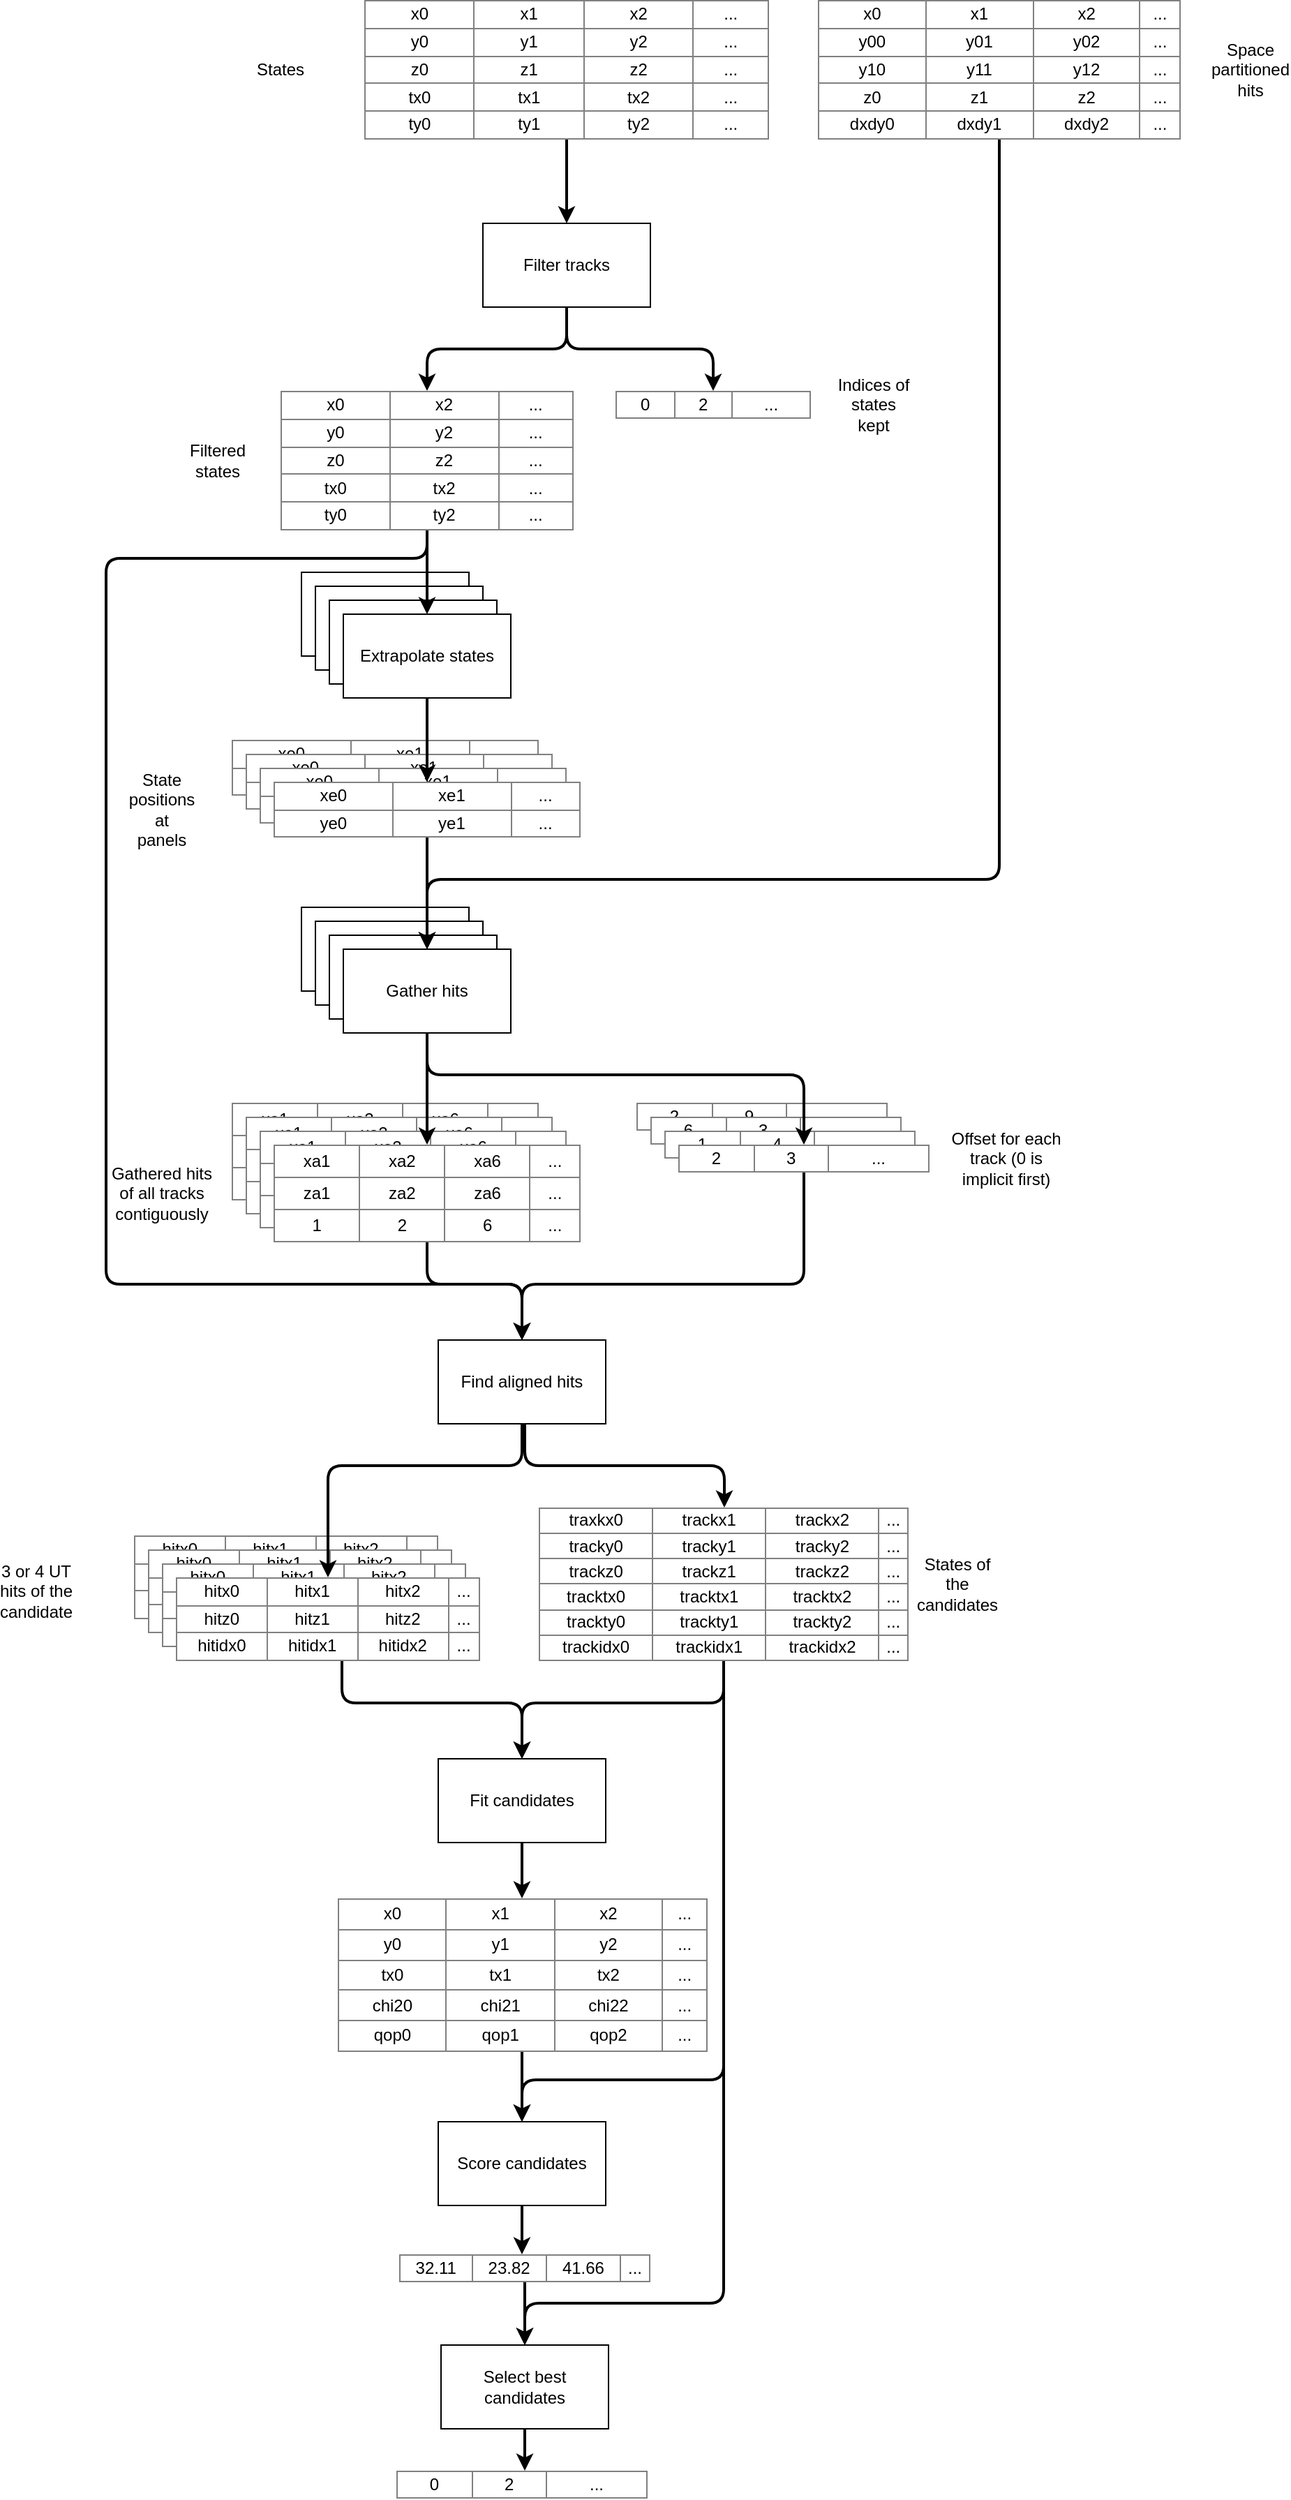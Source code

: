<mxfile version="11.0.5" type="github"><diagram id="eN3qdDdwqG-KMC1jKuXm" name="Page-1"><mxGraphModel dx="2272" dy="806" grid="1" gridSize="10" guides="1" tooltips="1" connect="1" arrows="1" fold="1" page="1" pageScale="1" pageWidth="850" pageHeight="1100" math="0" shadow="0"><root><mxCell id="0"/><mxCell id="1" parent="0"/><mxCell id="G22psH4XV7NMuzqCq_s3-2" value="&lt;table style=&quot;width: 100% ; height: 100% ; border-collapse: collapse&quot; width=&quot;100%&quot; border=&quot;1&quot;&gt;&lt;tbody&gt;&lt;tr&gt;&lt;td&gt;x0&lt;/td&gt;&lt;td&gt;x1&lt;/td&gt;&lt;td&gt;x2&lt;/td&gt;&lt;td&gt;...&lt;br&gt;&lt;/td&gt;&lt;/tr&gt;&lt;tr&gt;&lt;td&gt;y00&lt;/td&gt;&lt;td&gt;y01&lt;/td&gt;&lt;td&gt;y02&lt;/td&gt;&lt;td&gt;...&lt;br&gt;&lt;/td&gt;&lt;/tr&gt;&lt;tr&gt;&lt;td&gt;y10&lt;/td&gt;&lt;td&gt;y11&lt;/td&gt;&lt;td&gt;y12&lt;/td&gt;&lt;td&gt;...&lt;br&gt;&lt;/td&gt;&lt;/tr&gt;&lt;tr&gt;&lt;td&gt;z0&lt;br&gt;&lt;/td&gt;&lt;td&gt;z1&lt;br&gt;&lt;/td&gt;&lt;td&gt;z2&lt;/td&gt;&lt;td&gt;...&lt;br&gt;&lt;/td&gt;&lt;/tr&gt;&lt;tr&gt;&lt;td&gt;dxdy0&lt;br&gt;&lt;/td&gt;&lt;td&gt;dxdy1&lt;br&gt;&lt;/td&gt;&lt;td&gt;dxdy2&lt;/td&gt;&lt;td&gt;...&lt;br&gt;&lt;/td&gt;&lt;/tr&gt;&lt;/tbody&gt;&lt;/table&gt;" style="text;html=1;strokeColor=none;fillColor=none;overflow=fill;align=center;verticalAlign=middle;" vertex="1" parent="1"><mxGeometry x="480" y="80" width="260" height="100" as="geometry"/></mxCell><mxCell id="G22psH4XV7NMuzqCq_s3-3" value="&lt;table style=&quot;width: 100% ; height: 100% ; border-collapse: collapse&quot; width=&quot;100%&quot; border=&quot;1&quot;&gt;&lt;tbody&gt;&lt;tr&gt;&lt;td align=&quot;center&quot;&gt;x0&lt;/td&gt;&lt;td align=&quot;center&quot;&gt;x1&lt;/td&gt;&lt;td align=&quot;center&quot;&gt;x2&lt;/td&gt;&lt;td&gt;...&lt;br&gt;&lt;/td&gt;&lt;/tr&gt;&lt;tr&gt;&lt;td align=&quot;center&quot;&gt;y0&lt;/td&gt;&lt;td align=&quot;center&quot;&gt;y1&lt;/td&gt;&lt;td align=&quot;center&quot;&gt;y2&lt;/td&gt;&lt;td&gt;...&lt;br&gt;&lt;/td&gt;&lt;/tr&gt;&lt;tr&gt;&lt;td align=&quot;center&quot;&gt;z0&lt;/td&gt;&lt;td align=&quot;center&quot;&gt;z1&lt;/td&gt;&lt;td align=&quot;center&quot;&gt;z2&lt;/td&gt;&lt;td&gt;...&lt;br&gt;&lt;/td&gt;&lt;/tr&gt;&lt;tr&gt;&lt;td&gt;tx0&lt;br&gt;&lt;/td&gt;&lt;td&gt;tx1&lt;br&gt;&lt;/td&gt;&lt;td&gt;tx2&lt;br&gt;&lt;/td&gt;&lt;td&gt;...&lt;br&gt;&lt;/td&gt;&lt;/tr&gt;&lt;tr&gt;&lt;td&gt;ty0&lt;br&gt;&lt;/td&gt;&lt;td&gt;ty1&lt;br&gt;&lt;/td&gt;&lt;td&gt;ty2&lt;br&gt;&lt;/td&gt;&lt;td&gt;...&lt;br&gt;&lt;/td&gt;&lt;/tr&gt;&lt;/tbody&gt;&lt;/table&gt;" style="text;html=1;strokeColor=none;fillColor=none;overflow=fill;align=center;" vertex="1" parent="1"><mxGeometry x="155" y="80" width="290" height="100" as="geometry"/></mxCell><mxCell id="G22psH4XV7NMuzqCq_s3-4" value="Filter tracks" style="rounded=0;whiteSpace=wrap;html=1;align=center;" vertex="1" parent="1"><mxGeometry x="240" y="240" width="120" height="60" as="geometry"/></mxCell><mxCell id="G22psH4XV7NMuzqCq_s3-5" value="" style="endArrow=classic;html=1;edgeStyle=orthogonalEdgeStyle;strokeWidth=2;" edge="1" parent="1" source="G22psH4XV7NMuzqCq_s3-3" target="G22psH4XV7NMuzqCq_s3-4"><mxGeometry width="50" height="50" relative="1" as="geometry"><mxPoint x="70" y="470" as="sourcePoint"/><mxPoint x="120" y="420" as="targetPoint"/></mxGeometry></mxCell><mxCell id="G22psH4XV7NMuzqCq_s3-6" value="&lt;table style=&quot;width: 100% ; height: 100% ; border-collapse: collapse&quot; width=&quot;100%&quot; border=&quot;1&quot;&gt;&lt;tbody&gt;&lt;tr&gt;&lt;td align=&quot;center&quot;&gt;x0&lt;/td&gt;&lt;td align=&quot;center&quot;&gt;x2&lt;/td&gt;&lt;td&gt;...&lt;br&gt;&lt;/td&gt;&lt;/tr&gt;&lt;tr&gt;&lt;td align=&quot;center&quot;&gt;y0&lt;/td&gt;&lt;td align=&quot;center&quot;&gt;y2&lt;/td&gt;&lt;td&gt;...&lt;br&gt;&lt;/td&gt;&lt;/tr&gt;&lt;tr&gt;&lt;td align=&quot;center&quot;&gt;z0&lt;/td&gt;&lt;td align=&quot;center&quot;&gt;z2&lt;/td&gt;&lt;td&gt;...&lt;br&gt;&lt;/td&gt;&lt;/tr&gt;&lt;tr&gt;&lt;td&gt;tx0&lt;br&gt;&lt;/td&gt;&lt;td&gt;tx2&lt;br&gt;&lt;/td&gt;&lt;td&gt;...&lt;br&gt;&lt;/td&gt;&lt;/tr&gt;&lt;tr&gt;&lt;td&gt;ty0&lt;br&gt;&lt;/td&gt;&lt;td&gt;ty2&lt;br&gt;&lt;/td&gt;&lt;td&gt;...&lt;br&gt;&lt;/td&gt;&lt;/tr&gt;&lt;/tbody&gt;&lt;/table&gt;" style="text;html=1;strokeColor=none;fillColor=none;overflow=fill;align=center;" vertex="1" parent="1"><mxGeometry x="95" y="360" width="210" height="100" as="geometry"/></mxCell><mxCell id="G22psH4XV7NMuzqCq_s3-7" value="" style="endArrow=classic;html=1;edgeStyle=orthogonalEdgeStyle;strokeWidth=2;" edge="1" parent="1" source="G22psH4XV7NMuzqCq_s3-4" target="G22psH4XV7NMuzqCq_s3-6"><mxGeometry width="50" height="50" relative="1" as="geometry"><mxPoint x="340" y="190" as="sourcePoint"/><mxPoint x="340" y="290" as="targetPoint"/></mxGeometry></mxCell><mxCell id="G22psH4XV7NMuzqCq_s3-8" value="&lt;table style=&quot;width: 100% ; height: 100% ; border-collapse: collapse&quot; width=&quot;100%&quot; border=&quot;1&quot;&gt;&lt;tbody&gt;&lt;tr&gt;&lt;td align=&quot;center&quot;&gt;0&lt;/td&gt;&lt;td align=&quot;center&quot;&gt;2&lt;/td&gt;&lt;td align=&quot;center&quot;&gt;...&lt;/td&gt;&lt;/tr&gt;&lt;/tbody&gt;&lt;/table&gt;" style="text;html=1;strokeColor=none;fillColor=none;overflow=fill;align=center;" vertex="1" parent="1"><mxGeometry x="335" y="360" width="140" height="20" as="geometry"/></mxCell><mxCell id="G22psH4XV7NMuzqCq_s3-9" value="" style="endArrow=classic;html=1;edgeStyle=orthogonalEdgeStyle;strokeWidth=2;" edge="1" parent="1" source="G22psH4XV7NMuzqCq_s3-4" target="G22psH4XV7NMuzqCq_s3-8"><mxGeometry width="50" height="50" relative="1" as="geometry"><mxPoint x="340" y="310" as="sourcePoint"/><mxPoint x="210" y="370" as="targetPoint"/><Array as="points"><mxPoint x="300" y="330"/><mxPoint x="405" y="330"/></Array></mxGeometry></mxCell><mxCell id="G22psH4XV7NMuzqCq_s3-10" value="States" style="text;html=1;strokeColor=none;fillColor=none;align=center;verticalAlign=middle;whiteSpace=wrap;rounded=0;" vertex="1" parent="1"><mxGeometry x="75" y="120" width="40" height="20" as="geometry"/></mxCell><mxCell id="G22psH4XV7NMuzqCq_s3-11" value="Filtered states" style="text;html=1;strokeColor=none;fillColor=none;align=center;verticalAlign=middle;whiteSpace=wrap;rounded=0;" vertex="1" parent="1"><mxGeometry x="30" y="400" width="40" height="20" as="geometry"/></mxCell><mxCell id="G22psH4XV7NMuzqCq_s3-12" value="Indices of states kept" style="text;html=1;strokeColor=none;fillColor=none;align=center;verticalAlign=middle;whiteSpace=wrap;rounded=0;" vertex="1" parent="1"><mxGeometry x="490" y="360" width="60" height="20" as="geometry"/></mxCell><mxCell id="G22psH4XV7NMuzqCq_s3-13" value="Extrapolate states" style="rounded=0;whiteSpace=wrap;html=1;align=center;" vertex="1" parent="1"><mxGeometry x="110" y="490" width="120" height="60" as="geometry"/></mxCell><mxCell id="G22psH4XV7NMuzqCq_s3-14" value="Extrapolate states" style="rounded=0;whiteSpace=wrap;html=1;align=center;" vertex="1" parent="1"><mxGeometry x="120" y="500" width="120" height="60" as="geometry"/></mxCell><mxCell id="G22psH4XV7NMuzqCq_s3-15" value="Extrapolate states" style="rounded=0;whiteSpace=wrap;html=1;align=center;" vertex="1" parent="1"><mxGeometry x="130" y="510" width="120" height="60" as="geometry"/></mxCell><mxCell id="G22psH4XV7NMuzqCq_s3-16" value="Extrapolate states" style="rounded=0;whiteSpace=wrap;html=1;align=center;" vertex="1" parent="1"><mxGeometry x="140" y="520" width="120" height="60" as="geometry"/></mxCell><mxCell id="G22psH4XV7NMuzqCq_s3-17" value="" style="endArrow=classic;html=1;edgeStyle=orthogonalEdgeStyle;strokeWidth=2;" edge="1" parent="1" source="G22psH4XV7NMuzqCq_s3-6" target="G22psH4XV7NMuzqCq_s3-16"><mxGeometry width="50" height="50" relative="1" as="geometry"><mxPoint x="340" y="310" as="sourcePoint"/><mxPoint x="210" y="370" as="targetPoint"/></mxGeometry></mxCell><mxCell id="G22psH4XV7NMuzqCq_s3-18" value="&lt;table style=&quot;width: 100% ; height: 100% ; border-collapse: collapse&quot; width=&quot;100%&quot; border=&quot;1&quot;&gt;&lt;tbody&gt;&lt;tr&gt;&lt;td align=&quot;center&quot;&gt;xe0&lt;/td&gt;&lt;td align=&quot;center&quot;&gt;xe1&lt;/td&gt;&lt;td align=&quot;center&quot;&gt;...&lt;/td&gt;&lt;/tr&gt;&lt;tr&gt;&lt;td align=&quot;center&quot;&gt;ye0&lt;/td&gt;&lt;td align=&quot;center&quot;&gt;ye1&lt;/td&gt;&lt;td align=&quot;center&quot;&gt;...&lt;/td&gt;&lt;/tr&gt;&lt;/tbody&gt;&lt;/table&gt;" style="text;html=1;strokeColor=none;fillColor=#ffffff;overflow=fill;align=center;" vertex="1" parent="1"><mxGeometry x="60" y="610" width="220" height="40" as="geometry"/></mxCell><mxCell id="G22psH4XV7NMuzqCq_s3-19" value="&lt;table style=&quot;width: 100% ; height: 100% ; border-collapse: collapse&quot; width=&quot;100%&quot; border=&quot;1&quot;&gt;&lt;tbody&gt;&lt;tr&gt;&lt;td align=&quot;center&quot;&gt;xe0&lt;/td&gt;&lt;td align=&quot;center&quot;&gt;xe1&lt;/td&gt;&lt;td align=&quot;center&quot;&gt;...&lt;/td&gt;&lt;/tr&gt;&lt;tr&gt;&lt;td align=&quot;center&quot;&gt;ye0&lt;/td&gt;&lt;td align=&quot;center&quot;&gt;ye1&lt;/td&gt;&lt;td align=&quot;center&quot;&gt;...&lt;/td&gt;&lt;/tr&gt;&lt;/tbody&gt;&lt;/table&gt;" style="text;html=1;strokeColor=none;fillColor=#ffffff;overflow=fill;align=center;" vertex="1" parent="1"><mxGeometry x="70" y="620" width="220" height="40" as="geometry"/></mxCell><mxCell id="G22psH4XV7NMuzqCq_s3-20" value="&lt;table style=&quot;width: 100% ; height: 100% ; border-collapse: collapse&quot; width=&quot;100%&quot; border=&quot;1&quot;&gt;&lt;tbody&gt;&lt;tr&gt;&lt;td align=&quot;center&quot;&gt;xe0&lt;/td&gt;&lt;td align=&quot;center&quot;&gt;xe1&lt;/td&gt;&lt;td align=&quot;center&quot;&gt;...&lt;/td&gt;&lt;/tr&gt;&lt;tr&gt;&lt;td align=&quot;center&quot;&gt;ye0&lt;/td&gt;&lt;td align=&quot;center&quot;&gt;ye1&lt;/td&gt;&lt;td align=&quot;center&quot;&gt;...&lt;/td&gt;&lt;/tr&gt;&lt;/tbody&gt;&lt;/table&gt;" style="text;html=1;strokeColor=none;fillColor=#ffffff;overflow=fill;align=center;" vertex="1" parent="1"><mxGeometry x="80" y="630" width="220" height="40" as="geometry"/></mxCell><mxCell id="G22psH4XV7NMuzqCq_s3-21" value="&lt;table style=&quot;width: 100% ; height: 100% ; border-collapse: collapse&quot; width=&quot;100%&quot; border=&quot;1&quot;&gt;&lt;tbody&gt;&lt;tr&gt;&lt;td align=&quot;center&quot;&gt;xe0&lt;/td&gt;&lt;td align=&quot;center&quot;&gt;xe1&lt;/td&gt;&lt;td align=&quot;center&quot;&gt;...&lt;/td&gt;&lt;/tr&gt;&lt;tr&gt;&lt;td align=&quot;center&quot;&gt;ye0&lt;/td&gt;&lt;td align=&quot;center&quot;&gt;ye1&lt;/td&gt;&lt;td align=&quot;center&quot;&gt;...&lt;/td&gt;&lt;/tr&gt;&lt;/tbody&gt;&lt;/table&gt;" style="text;html=1;strokeColor=none;fillColor=#ffffff;overflow=fill;align=center;" vertex="1" parent="1"><mxGeometry x="90" y="640" width="220" height="40" as="geometry"/></mxCell><mxCell id="G22psH4XV7NMuzqCq_s3-22" value="" style="endArrow=classic;html=1;edgeStyle=orthogonalEdgeStyle;strokeWidth=2;" edge="1" parent="1" source="G22psH4XV7NMuzqCq_s3-16" target="G22psH4XV7NMuzqCq_s3-21"><mxGeometry width="50" height="50" relative="1" as="geometry"><mxPoint x="210" y="470" as="sourcePoint"/><mxPoint x="210" y="530" as="targetPoint"/></mxGeometry></mxCell><mxCell id="G22psH4XV7NMuzqCq_s3-24" value="State positions at panels" style="text;html=1;strokeColor=none;fillColor=none;align=center;verticalAlign=middle;whiteSpace=wrap;rounded=0;" vertex="1" parent="1"><mxGeometry x="-10" y="650" width="40" height="20" as="geometry"/></mxCell><mxCell id="G22psH4XV7NMuzqCq_s3-25" value="Gather hits" style="rounded=0;whiteSpace=wrap;html=1;fillColor=#ffffff;align=center;" vertex="1" parent="1"><mxGeometry x="110" y="730" width="120" height="60" as="geometry"/></mxCell><mxCell id="G22psH4XV7NMuzqCq_s3-26" value="Space partitioned hits" style="text;html=1;strokeColor=none;fillColor=none;align=center;verticalAlign=middle;whiteSpace=wrap;rounded=0;" vertex="1" parent="1"><mxGeometry x="770" y="120" width="40" height="20" as="geometry"/></mxCell><mxCell id="G22psH4XV7NMuzqCq_s3-30" value="&lt;table style=&quot;width: 100% ; height: 100% ; border-collapse: collapse&quot; width=&quot;100%&quot; border=&quot;1&quot;&gt;&lt;tbody&gt;&lt;tr&gt;&lt;td align=&quot;center&quot;&gt;xa1&lt;/td&gt;&lt;td align=&quot;center&quot;&gt;xa2&lt;/td&gt;&lt;td align=&quot;center&quot;&gt;xa6&lt;/td&gt;&lt;td&gt;...&lt;/td&gt;&lt;/tr&gt;&lt;tr&gt;&lt;td align=&quot;center&quot;&gt;za1&lt;/td&gt;&lt;td align=&quot;center&quot;&gt;za2&lt;/td&gt;&lt;td align=&quot;center&quot;&gt;za6&lt;/td&gt;&lt;td&gt;...&lt;br&gt;&lt;/td&gt;&lt;/tr&gt;&lt;tr&gt;&lt;td align=&quot;center&quot;&gt;1&lt;/td&gt;&lt;td align=&quot;center&quot;&gt;2&lt;/td&gt;&lt;td align=&quot;center&quot;&gt;6&lt;/td&gt;&lt;td&gt;...&lt;br&gt;&lt;/td&gt;&lt;/tr&gt;&lt;/tbody&gt;&lt;/table&gt;" style="text;html=1;strokeColor=none;fillColor=#ffffff;overflow=fill;align=center;" vertex="1" parent="1"><mxGeometry x="60" y="870" width="220" height="70" as="geometry"/></mxCell><mxCell id="G22psH4XV7NMuzqCq_s3-32" value="&lt;table style=&quot;width: 100% ; height: 100% ; border-collapse: collapse&quot; width=&quot;100%&quot; border=&quot;1&quot;&gt;&lt;tbody&gt;&lt;tr&gt;&lt;td align=&quot;center&quot;&gt;2&lt;/td&gt;&lt;td align=&quot;center&quot;&gt;9&lt;br&gt;&lt;/td&gt;&lt;td align=&quot;center&quot;&gt;...&lt;/td&gt;&lt;/tr&gt;&lt;/tbody&gt;&lt;/table&gt;" style="text;html=1;strokeColor=none;fillColor=#ffffff;overflow=fill;align=center;" vertex="1" parent="1"><mxGeometry x="350" y="870" width="180" height="20" as="geometry"/></mxCell><mxCell id="G22psH4XV7NMuzqCq_s3-33" value="Gathered hits of all tracks contiguously" style="text;html=1;strokeColor=none;fillColor=none;align=center;verticalAlign=middle;whiteSpace=wrap;rounded=0;" vertex="1" parent="1"><mxGeometry x="-30" y="925" width="80" height="20" as="geometry"/></mxCell><mxCell id="G22psH4XV7NMuzqCq_s3-34" value="Offset for each track (0 is implicit first)" style="text;html=1;strokeColor=none;fillColor=none;align=center;verticalAlign=middle;whiteSpace=wrap;rounded=0;" vertex="1" parent="1"><mxGeometry x="570" y="890" width="90" height="40" as="geometry"/></mxCell><mxCell id="G22psH4XV7NMuzqCq_s3-37" value="&lt;table style=&quot;width: 100% ; height: 100% ; border-collapse: collapse&quot; width=&quot;100%&quot; border=&quot;1&quot;&gt;&lt;tbody&gt;&lt;tr&gt;&lt;td align=&quot;center&quot;&gt;6&lt;br&gt;&lt;/td&gt;&lt;td align=&quot;center&quot;&gt;3&lt;/td&gt;&lt;td align=&quot;center&quot;&gt;...&lt;/td&gt;&lt;/tr&gt;&lt;/tbody&gt;&lt;/table&gt;" style="text;html=1;strokeColor=none;fillColor=#ffffff;overflow=fill;align=center;" vertex="1" parent="1"><mxGeometry x="360" y="880" width="180" height="20" as="geometry"/></mxCell><mxCell id="G22psH4XV7NMuzqCq_s3-38" value="&lt;table style=&quot;width: 100% ; height: 100% ; border-collapse: collapse&quot; width=&quot;100%&quot; border=&quot;1&quot;&gt;&lt;tbody&gt;&lt;tr&gt;&lt;td align=&quot;center&quot;&gt;1&lt;/td&gt;&lt;td align=&quot;center&quot;&gt;4&lt;br&gt;&lt;/td&gt;&lt;td align=&quot;center&quot;&gt;...&lt;/td&gt;&lt;/tr&gt;&lt;/tbody&gt;&lt;/table&gt;" style="text;html=1;strokeColor=none;fillColor=#ffffff;overflow=fill;align=center;" vertex="1" parent="1"><mxGeometry x="370" y="890" width="180" height="20" as="geometry"/></mxCell><mxCell id="G22psH4XV7NMuzqCq_s3-39" value="&lt;table style=&quot;width: 100% ; height: 100% ; border-collapse: collapse&quot; width=&quot;100%&quot; border=&quot;1&quot;&gt;&lt;tbody&gt;&lt;tr&gt;&lt;td align=&quot;center&quot;&gt;2&lt;/td&gt;&lt;td align=&quot;center&quot;&gt;3&lt;/td&gt;&lt;td align=&quot;center&quot;&gt;...&lt;/td&gt;&lt;/tr&gt;&lt;/tbody&gt;&lt;/table&gt;" style="text;html=1;strokeColor=none;fillColor=#ffffff;overflow=fill;align=center;" vertex="1" parent="1"><mxGeometry x="380" y="900" width="180" height="20" as="geometry"/></mxCell><mxCell id="G22psH4XV7NMuzqCq_s3-40" value="&lt;table style=&quot;width: 100% ; height: 100% ; border-collapse: collapse&quot; width=&quot;100%&quot; border=&quot;1&quot;&gt;&lt;tbody&gt;&lt;tr&gt;&lt;td align=&quot;center&quot;&gt;xa1&lt;/td&gt;&lt;td align=&quot;center&quot;&gt;xa2&lt;/td&gt;&lt;td align=&quot;center&quot;&gt;xa6&lt;/td&gt;&lt;td&gt;...&lt;/td&gt;&lt;/tr&gt;&lt;tr&gt;&lt;td align=&quot;center&quot;&gt;za1&lt;/td&gt;&lt;td align=&quot;center&quot;&gt;za2&lt;/td&gt;&lt;td align=&quot;center&quot;&gt;za6&lt;/td&gt;&lt;td&gt;...&lt;br&gt;&lt;/td&gt;&lt;/tr&gt;&lt;tr&gt;&lt;td align=&quot;center&quot;&gt;1&lt;/td&gt;&lt;td align=&quot;center&quot;&gt;2&lt;/td&gt;&lt;td align=&quot;center&quot;&gt;6&lt;/td&gt;&lt;td&gt;...&lt;br&gt;&lt;/td&gt;&lt;/tr&gt;&lt;/tbody&gt;&lt;/table&gt;" style="text;html=1;strokeColor=none;fillColor=#ffffff;overflow=fill;align=center;" vertex="1" parent="1"><mxGeometry x="70" y="880" width="220" height="70" as="geometry"/></mxCell><mxCell id="G22psH4XV7NMuzqCq_s3-41" value="&lt;table style=&quot;width: 100% ; height: 100% ; border-collapse: collapse&quot; width=&quot;100%&quot; border=&quot;1&quot;&gt;&lt;tbody&gt;&lt;tr&gt;&lt;td align=&quot;center&quot;&gt;xa1&lt;/td&gt;&lt;td align=&quot;center&quot;&gt;xa2&lt;/td&gt;&lt;td align=&quot;center&quot;&gt;xa6&lt;/td&gt;&lt;td&gt;...&lt;/td&gt;&lt;/tr&gt;&lt;tr&gt;&lt;td align=&quot;center&quot;&gt;za1&lt;/td&gt;&lt;td align=&quot;center&quot;&gt;za2&lt;/td&gt;&lt;td align=&quot;center&quot;&gt;za6&lt;/td&gt;&lt;td&gt;...&lt;br&gt;&lt;/td&gt;&lt;/tr&gt;&lt;tr&gt;&lt;td align=&quot;center&quot;&gt;1&lt;/td&gt;&lt;td align=&quot;center&quot;&gt;2&lt;/td&gt;&lt;td align=&quot;center&quot;&gt;6&lt;/td&gt;&lt;td&gt;...&lt;br&gt;&lt;/td&gt;&lt;/tr&gt;&lt;/tbody&gt;&lt;/table&gt;" style="text;html=1;strokeColor=none;fillColor=#ffffff;overflow=fill;align=center;" vertex="1" parent="1"><mxGeometry x="80" y="890" width="220" height="70" as="geometry"/></mxCell><mxCell id="G22psH4XV7NMuzqCq_s3-42" value="&lt;table style=&quot;width: 100% ; height: 100% ; border-collapse: collapse&quot; width=&quot;100%&quot; border=&quot;1&quot;&gt;&lt;tbody&gt;&lt;tr&gt;&lt;td align=&quot;center&quot;&gt;xa1&lt;/td&gt;&lt;td align=&quot;center&quot;&gt;xa2&lt;/td&gt;&lt;td align=&quot;center&quot;&gt;xa6&lt;/td&gt;&lt;td&gt;...&lt;/td&gt;&lt;/tr&gt;&lt;tr&gt;&lt;td align=&quot;center&quot;&gt;za1&lt;/td&gt;&lt;td align=&quot;center&quot;&gt;za2&lt;/td&gt;&lt;td align=&quot;center&quot;&gt;za6&lt;/td&gt;&lt;td&gt;...&lt;br&gt;&lt;/td&gt;&lt;/tr&gt;&lt;tr&gt;&lt;td align=&quot;center&quot;&gt;1&lt;/td&gt;&lt;td align=&quot;center&quot;&gt;2&lt;/td&gt;&lt;td align=&quot;center&quot;&gt;6&lt;/td&gt;&lt;td&gt;...&lt;br&gt;&lt;/td&gt;&lt;/tr&gt;&lt;/tbody&gt;&lt;/table&gt;" style="text;html=1;strokeColor=none;fillColor=#ffffff;overflow=fill;align=center;" vertex="1" parent="1"><mxGeometry x="90" y="900" width="220" height="70" as="geometry"/></mxCell><mxCell id="G22psH4XV7NMuzqCq_s3-46" value="Gather hits" style="rounded=0;whiteSpace=wrap;html=1;fillColor=#ffffff;align=center;" vertex="1" parent="1"><mxGeometry x="120" y="740" width="120" height="60" as="geometry"/></mxCell><mxCell id="G22psH4XV7NMuzqCq_s3-47" value="Gather hits" style="rounded=0;whiteSpace=wrap;html=1;fillColor=#ffffff;align=center;" vertex="1" parent="1"><mxGeometry x="130" y="750" width="120" height="60" as="geometry"/></mxCell><mxCell id="G22psH4XV7NMuzqCq_s3-48" value="Gather hits" style="rounded=0;whiteSpace=wrap;html=1;fillColor=#ffffff;align=center;" vertex="1" parent="1"><mxGeometry x="140" y="760" width="120" height="60" as="geometry"/></mxCell><mxCell id="G22psH4XV7NMuzqCq_s3-29" value="" style="endArrow=classic;html=1;edgeStyle=orthogonalEdgeStyle;strokeWidth=2;" edge="1" parent="1" source="G22psH4XV7NMuzqCq_s3-2" target="G22psH4XV7NMuzqCq_s3-48"><mxGeometry width="50" height="50" relative="1" as="geometry"><mxPoint x="220" y="600" as="sourcePoint"/><mxPoint x="320" y="760" as="targetPoint"/><Array as="points"><mxPoint x="610" y="710"/><mxPoint x="200" y="710"/></Array></mxGeometry></mxCell><mxCell id="G22psH4XV7NMuzqCq_s3-28" value="" style="endArrow=classic;html=1;edgeStyle=orthogonalEdgeStyle;strokeWidth=2;" edge="1" parent="1" source="G22psH4XV7NMuzqCq_s3-21" target="G22psH4XV7NMuzqCq_s3-48"><mxGeometry width="50" height="50" relative="1" as="geometry"><mxPoint x="210" y="590" as="sourcePoint"/><mxPoint x="210" y="650" as="targetPoint"/></mxGeometry></mxCell><mxCell id="G22psH4XV7NMuzqCq_s3-50" value="" style="endArrow=classic;html=1;edgeStyle=orthogonalEdgeStyle;strokeWidth=2;" edge="1" parent="1" source="G22psH4XV7NMuzqCq_s3-48" target="G22psH4XV7NMuzqCq_s3-42"><mxGeometry width="50" height="50" relative="1" as="geometry"><mxPoint x="210" y="690" as="sourcePoint"/><mxPoint x="210" y="770" as="targetPoint"/></mxGeometry></mxCell><mxCell id="G22psH4XV7NMuzqCq_s3-51" value="" style="endArrow=classic;html=1;edgeStyle=orthogonalEdgeStyle;strokeWidth=2;" edge="1" parent="1" source="G22psH4XV7NMuzqCq_s3-48" target="G22psH4XV7NMuzqCq_s3-39"><mxGeometry width="50" height="50" relative="1" as="geometry"><mxPoint x="210" y="830" as="sourcePoint"/><mxPoint x="210" y="910" as="targetPoint"/><Array as="points"><mxPoint x="200" y="850"/><mxPoint x="470" y="850"/></Array></mxGeometry></mxCell><mxCell id="G22psH4XV7NMuzqCq_s3-53" value="Find aligned hits" style="rounded=0;whiteSpace=wrap;html=1;fillColor=#ffffff;align=center;" vertex="1" parent="1"><mxGeometry x="208" y="1040" width="120" height="60" as="geometry"/></mxCell><mxCell id="G22psH4XV7NMuzqCq_s3-54" value="" style="endArrow=classic;html=1;edgeStyle=orthogonalEdgeStyle;strokeWidth=2;" edge="1" parent="1" source="G22psH4XV7NMuzqCq_s3-42" target="G22psH4XV7NMuzqCq_s3-53"><mxGeometry width="50" height="50" relative="1" as="geometry"><mxPoint x="210" y="830" as="sourcePoint"/><mxPoint x="420" y="1000" as="targetPoint"/><Array as="points"><mxPoint x="200" y="1000"/><mxPoint x="268" y="1000"/></Array></mxGeometry></mxCell><mxCell id="G22psH4XV7NMuzqCq_s3-55" value="" style="endArrow=classic;html=1;edgeStyle=orthogonalEdgeStyle;strokeWidth=2;" edge="1" parent="1" source="G22psH4XV7NMuzqCq_s3-39" target="G22psH4XV7NMuzqCq_s3-53"><mxGeometry width="50" height="50" relative="1" as="geometry"><mxPoint x="210" y="980" as="sourcePoint"/><mxPoint x="310" y="1050" as="targetPoint"/><Array as="points"><mxPoint x="470" y="1000"/><mxPoint x="268" y="1000"/></Array></mxGeometry></mxCell><mxCell id="G22psH4XV7NMuzqCq_s3-56" value="" style="endArrow=classic;html=1;edgeStyle=orthogonalEdgeStyle;strokeWidth=2;" edge="1" parent="1" source="G22psH4XV7NMuzqCq_s3-6" target="G22psH4XV7NMuzqCq_s3-53"><mxGeometry width="50" height="50" relative="1" as="geometry"><mxPoint x="480" y="930" as="sourcePoint"/><mxPoint x="310" y="1050" as="targetPoint"/><Array as="points"><mxPoint x="200" y="480"/><mxPoint x="-30" y="480"/><mxPoint x="-30" y="1000"/><mxPoint x="268" y="1000"/></Array></mxGeometry></mxCell><mxCell id="G22psH4XV7NMuzqCq_s3-57" value="&lt;table style=&quot;width: 100% ; height: 100% ; border-collapse: collapse&quot; width=&quot;100%&quot; border=&quot;1&quot;&gt;&lt;tbody&gt;&lt;tr&gt;&lt;td align=&quot;center&quot;&gt;hitx0&lt;/td&gt;&lt;td align=&quot;center&quot;&gt;hitx1&lt;/td&gt;&lt;td align=&quot;center&quot;&gt;hitx2&lt;/td&gt;&lt;td&gt;...&lt;br&gt;&lt;/td&gt;&lt;/tr&gt;&lt;tr&gt;&lt;td align=&quot;center&quot;&gt;hitz0&lt;/td&gt;&lt;td align=&quot;center&quot;&gt;hitz1&lt;/td&gt;&lt;td align=&quot;center&quot;&gt;hitz2&lt;/td&gt;&lt;td&gt;...&lt;br&gt;&lt;/td&gt;&lt;/tr&gt;&lt;tr&gt;&lt;td align=&quot;center&quot;&gt;hitidx0&lt;/td&gt;&lt;td align=&quot;center&quot;&gt;hitidx1&lt;br&gt;&lt;/td&gt;&lt;td align=&quot;center&quot;&gt;hitidx2&lt;/td&gt;&lt;td&gt;...&lt;br&gt;&lt;/td&gt;&lt;/tr&gt;&lt;/tbody&gt;&lt;/table&gt;" style="text;html=1;strokeColor=none;fillColor=#ffffff;overflow=fill;align=center;" vertex="1" parent="1"><mxGeometry x="-10" y="1180" width="218" height="60" as="geometry"/></mxCell><mxCell id="G22psH4XV7NMuzqCq_s3-59" value="&lt;table style=&quot;width: 100% ; height: 100% ; border-collapse: collapse&quot; width=&quot;100%&quot; border=&quot;1&quot;&gt;&lt;tbody&gt;&lt;tr&gt;&lt;td align=&quot;center&quot;&gt;traxkx0&lt;/td&gt;&lt;td align=&quot;center&quot;&gt;trackx1&lt;/td&gt;&lt;td align=&quot;center&quot;&gt;trackx2&lt;/td&gt;&lt;td&gt;...&lt;br&gt;&lt;/td&gt;&lt;/tr&gt;&lt;tr&gt;&lt;td align=&quot;center&quot;&gt;tracky0&lt;/td&gt;&lt;td align=&quot;center&quot;&gt;tracky1&lt;/td&gt;&lt;td align=&quot;center&quot;&gt;tracky2&lt;br&gt;&lt;/td&gt;&lt;td&gt;...&lt;br&gt;&lt;/td&gt;&lt;/tr&gt;&lt;tr&gt;&lt;td align=&quot;center&quot;&gt;trackz0&lt;br&gt;&lt;/td&gt;&lt;td align=&quot;center&quot;&gt;trackz1&lt;br&gt;&lt;/td&gt;&lt;td align=&quot;center&quot;&gt;trackz2&lt;br&gt;&lt;/td&gt;&lt;td&gt;...&lt;br&gt;&lt;/td&gt;&lt;/tr&gt;&lt;tr&gt;&lt;td&gt;tracktx0&lt;br&gt;&lt;/td&gt;&lt;td&gt;tracktx1&lt;br&gt;&lt;/td&gt;&lt;td&gt;tracktx2&lt;br&gt;&lt;/td&gt;&lt;td&gt;...&lt;br&gt;&lt;/td&gt;&lt;/tr&gt;&lt;tr&gt;&lt;td&gt;trackty0&lt;br&gt;&lt;/td&gt;&lt;td&gt;trackty1&lt;br&gt;&lt;/td&gt;&lt;td&gt;trackty2&lt;br&gt;&lt;/td&gt;&lt;td&gt;...&lt;br&gt;&lt;/td&gt;&lt;/tr&gt;&lt;tr&gt;&lt;td&gt;trackidx0&lt;br&gt;&lt;/td&gt;&lt;td&gt;trackidx1&lt;br&gt;&lt;/td&gt;&lt;td&gt;trackidx2&lt;br&gt;&lt;/td&gt;&lt;td&gt;...&lt;br&gt;&lt;/td&gt;&lt;/tr&gt;&lt;/tbody&gt;&lt;/table&gt;" style="text;html=1;strokeColor=none;fillColor=#ffffff;overflow=fill;align=center;" vertex="1" parent="1"><mxGeometry x="280" y="1160" width="265" height="110" as="geometry"/></mxCell><mxCell id="G22psH4XV7NMuzqCq_s3-60" value="&lt;table style=&quot;width: 100% ; height: 100% ; border-collapse: collapse&quot; width=&quot;100%&quot; border=&quot;1&quot;&gt;&lt;tbody&gt;&lt;tr&gt;&lt;td align=&quot;center&quot;&gt;hitx0&lt;/td&gt;&lt;td align=&quot;center&quot;&gt;hitx1&lt;/td&gt;&lt;td align=&quot;center&quot;&gt;hitx2&lt;/td&gt;&lt;td&gt;...&lt;br&gt;&lt;/td&gt;&lt;/tr&gt;&lt;tr&gt;&lt;td align=&quot;center&quot;&gt;hitz0&lt;/td&gt;&lt;td align=&quot;center&quot;&gt;hitz1&lt;/td&gt;&lt;td align=&quot;center&quot;&gt;hitz2&lt;/td&gt;&lt;td&gt;...&lt;br&gt;&lt;/td&gt;&lt;/tr&gt;&lt;tr&gt;&lt;td align=&quot;center&quot;&gt;hitidx0&lt;/td&gt;&lt;td align=&quot;center&quot;&gt;hitidx1&lt;br&gt;&lt;/td&gt;&lt;td align=&quot;center&quot;&gt;hitidx2&lt;/td&gt;&lt;td&gt;...&lt;br&gt;&lt;/td&gt;&lt;/tr&gt;&lt;/tbody&gt;&lt;/table&gt;" style="text;html=1;strokeColor=none;fillColor=#ffffff;overflow=fill;align=center;" vertex="1" parent="1"><mxGeometry y="1190" width="218" height="60" as="geometry"/></mxCell><mxCell id="G22psH4XV7NMuzqCq_s3-61" value="&lt;table style=&quot;width: 100% ; height: 100% ; border-collapse: collapse&quot; width=&quot;100%&quot; border=&quot;1&quot;&gt;&lt;tbody&gt;&lt;tr&gt;&lt;td align=&quot;center&quot;&gt;hitx0&lt;/td&gt;&lt;td align=&quot;center&quot;&gt;hitx1&lt;/td&gt;&lt;td align=&quot;center&quot;&gt;hitx2&lt;/td&gt;&lt;td&gt;...&lt;br&gt;&lt;/td&gt;&lt;/tr&gt;&lt;tr&gt;&lt;td align=&quot;center&quot;&gt;hitz0&lt;/td&gt;&lt;td align=&quot;center&quot;&gt;hitz1&lt;/td&gt;&lt;td align=&quot;center&quot;&gt;hitz2&lt;/td&gt;&lt;td&gt;...&lt;br&gt;&lt;/td&gt;&lt;/tr&gt;&lt;tr&gt;&lt;td align=&quot;center&quot;&gt;hitidx0&lt;/td&gt;&lt;td align=&quot;center&quot;&gt;hitidx1&lt;br&gt;&lt;/td&gt;&lt;td align=&quot;center&quot;&gt;hitidx2&lt;/td&gt;&lt;td&gt;...&lt;br&gt;&lt;/td&gt;&lt;/tr&gt;&lt;/tbody&gt;&lt;/table&gt;" style="text;html=1;strokeColor=none;fillColor=#ffffff;overflow=fill;align=center;" vertex="1" parent="1"><mxGeometry x="10" y="1200" width="218" height="60" as="geometry"/></mxCell><mxCell id="G22psH4XV7NMuzqCq_s3-62" value="&lt;table style=&quot;width: 100% ; height: 100% ; border-collapse: collapse&quot; width=&quot;100%&quot; border=&quot;1&quot;&gt;&lt;tbody&gt;&lt;tr&gt;&lt;td align=&quot;center&quot;&gt;hitx0&lt;/td&gt;&lt;td align=&quot;center&quot;&gt;hitx1&lt;/td&gt;&lt;td align=&quot;center&quot;&gt;hitx2&lt;/td&gt;&lt;td&gt;...&lt;br&gt;&lt;/td&gt;&lt;/tr&gt;&lt;tr&gt;&lt;td align=&quot;center&quot;&gt;hitz0&lt;/td&gt;&lt;td align=&quot;center&quot;&gt;hitz1&lt;/td&gt;&lt;td align=&quot;center&quot;&gt;hitz2&lt;/td&gt;&lt;td&gt;...&lt;br&gt;&lt;/td&gt;&lt;/tr&gt;&lt;tr&gt;&lt;td align=&quot;center&quot;&gt;hitidx0&lt;/td&gt;&lt;td align=&quot;center&quot;&gt;hitidx1&lt;br&gt;&lt;/td&gt;&lt;td align=&quot;center&quot;&gt;hitidx2&lt;/td&gt;&lt;td&gt;...&lt;br&gt;&lt;/td&gt;&lt;/tr&gt;&lt;/tbody&gt;&lt;/table&gt;" style="text;html=1;strokeColor=none;fillColor=#ffffff;overflow=fill;align=center;" vertex="1" parent="1"><mxGeometry x="20" y="1210" width="218" height="60" as="geometry"/></mxCell><mxCell id="G22psH4XV7NMuzqCq_s3-63" value="" style="endArrow=classic;html=1;edgeStyle=orthogonalEdgeStyle;strokeWidth=2;" edge="1" parent="1" source="G22psH4XV7NMuzqCq_s3-53" target="G22psH4XV7NMuzqCq_s3-62"><mxGeometry width="50" height="50" relative="1" as="geometry"><mxPoint x="480" y="1000" as="sourcePoint"/><mxPoint x="310" y="1140" as="targetPoint"/><Array as="points"><mxPoint x="268" y="1130"/><mxPoint x="129" y="1130"/></Array></mxGeometry></mxCell><mxCell id="G22psH4XV7NMuzqCq_s3-64" value="" style="endArrow=classic;html=1;edgeStyle=orthogonalEdgeStyle;strokeWidth=2;" edge="1" parent="1" source="G22psH4XV7NMuzqCq_s3-53" target="G22psH4XV7NMuzqCq_s3-59"><mxGeometry width="50" height="50" relative="1" as="geometry"><mxPoint x="310" y="1110" as="sourcePoint"/><mxPoint x="139" y="1220" as="targetPoint"/><Array as="points"><mxPoint x="270" y="1130"/><mxPoint x="413" y="1130"/></Array></mxGeometry></mxCell><mxCell id="G22psH4XV7NMuzqCq_s3-65" value="3 or 4 UT hits of the candidate" style="text;html=1;strokeColor=none;fillColor=none;align=center;verticalAlign=middle;whiteSpace=wrap;rounded=0;" vertex="1" parent="1"><mxGeometry x="-100" y="1210" width="40" height="20" as="geometry"/></mxCell><mxCell id="G22psH4XV7NMuzqCq_s3-66" value="States of the candidates" style="text;html=1;strokeColor=none;fillColor=none;align=center;verticalAlign=middle;whiteSpace=wrap;rounded=0;" vertex="1" parent="1"><mxGeometry x="560" y="1205" width="40" height="20" as="geometry"/></mxCell><mxCell id="G22psH4XV7NMuzqCq_s3-67" value="Fit candidates" style="rounded=0;whiteSpace=wrap;html=1;fillColor=#ffffff;align=center;" vertex="1" parent="1"><mxGeometry x="208" y="1340" width="120" height="60" as="geometry"/></mxCell><mxCell id="G22psH4XV7NMuzqCq_s3-68" value="" style="endArrow=classic;html=1;edgeStyle=orthogonalEdgeStyle;strokeWidth=2;" edge="1" parent="1" source="G22psH4XV7NMuzqCq_s3-62" target="G22psH4XV7NMuzqCq_s3-67"><mxGeometry width="50" height="50" relative="1" as="geometry"><mxPoint x="278" y="1110" as="sourcePoint"/><mxPoint x="139" y="1220" as="targetPoint"/><Array as="points"><mxPoint x="139" y="1300"/><mxPoint x="268" y="1300"/></Array></mxGeometry></mxCell><mxCell id="G22psH4XV7NMuzqCq_s3-69" value="" style="endArrow=classic;html=1;edgeStyle=orthogonalEdgeStyle;strokeWidth=2;" edge="1" parent="1" source="G22psH4XV7NMuzqCq_s3-59" target="G22psH4XV7NMuzqCq_s3-67"><mxGeometry width="50" height="50" relative="1" as="geometry"><mxPoint x="149" y="1280" as="sourcePoint"/><mxPoint x="278" y="1350" as="targetPoint"/><Array as="points"><mxPoint x="413" y="1300"/><mxPoint x="268" y="1300"/></Array></mxGeometry></mxCell><mxCell id="G22psH4XV7NMuzqCq_s3-70" value="&lt;table style=&quot;width: 100% ; height: 100% ; border-collapse: collapse&quot; width=&quot;100%&quot; border=&quot;1&quot;&gt;&lt;tbody&gt;&lt;tr&gt;&lt;td align=&quot;center&quot;&gt;x0&lt;/td&gt;&lt;td align=&quot;center&quot;&gt;x1&lt;/td&gt;&lt;td align=&quot;center&quot;&gt;x2&lt;/td&gt;&lt;td&gt;...&lt;br&gt;&lt;/td&gt;&lt;/tr&gt;&lt;tr&gt;&lt;td align=&quot;center&quot;&gt;y0&lt;/td&gt;&lt;td align=&quot;center&quot;&gt;y1&lt;br&gt;&lt;/td&gt;&lt;td align=&quot;center&quot;&gt;y2&lt;br&gt;&lt;/td&gt;&lt;td&gt;...&lt;br&gt;&lt;/td&gt;&lt;/tr&gt;&lt;tr&gt;&lt;td align=&quot;center&quot;&gt;tx0&lt;br&gt;&lt;/td&gt;&lt;td align=&quot;center&quot;&gt;tx1&lt;br&gt;&lt;/td&gt;&lt;td align=&quot;center&quot;&gt;tx2&lt;br&gt;&lt;/td&gt;&lt;td&gt;...&lt;br&gt;&lt;/td&gt;&lt;/tr&gt;&lt;tr&gt;&lt;td&gt;chi20&lt;br&gt;&lt;/td&gt;&lt;td&gt;chi21&lt;br&gt;&lt;/td&gt;&lt;td&gt;chi22&lt;br&gt;&lt;/td&gt;&lt;td&gt;...&lt;br&gt;&lt;/td&gt;&lt;/tr&gt;&lt;tr&gt;&lt;td&gt;qop0&lt;br&gt;&lt;/td&gt;&lt;td&gt;qop1&lt;br&gt;&lt;/td&gt;&lt;td&gt;qop2&lt;br&gt;&lt;/td&gt;&lt;td&gt;...&lt;br&gt;&lt;/td&gt;&lt;/tr&gt;&lt;/tbody&gt;&lt;/table&gt;" style="text;html=1;strokeColor=none;fillColor=#ffffff;overflow=fill;align=center;" vertex="1" parent="1"><mxGeometry x="135.5" y="1440" width="265" height="110" as="geometry"/></mxCell><mxCell id="G22psH4XV7NMuzqCq_s3-71" value="" style="endArrow=classic;html=1;edgeStyle=orthogonalEdgeStyle;strokeWidth=2;" edge="1" parent="1" source="G22psH4XV7NMuzqCq_s3-67" target="G22psH4XV7NMuzqCq_s3-70"><mxGeometry width="50" height="50" relative="1" as="geometry"><mxPoint x="420" y="1280" as="sourcePoint"/><mxPoint x="278" y="1350" as="targetPoint"/><Array as="points"><mxPoint x="268" y="1380"/><mxPoint x="268" y="1380"/></Array></mxGeometry></mxCell><mxCell id="G22psH4XV7NMuzqCq_s3-72" value="&lt;div&gt;Score candidates&lt;/div&gt;" style="rounded=0;whiteSpace=wrap;html=1;fillColor=#ffffff;align=center;" vertex="1" parent="1"><mxGeometry x="208" y="1600" width="120" height="60" as="geometry"/></mxCell><mxCell id="G22psH4XV7NMuzqCq_s3-73" value="" style="endArrow=classic;html=1;edgeStyle=orthogonalEdgeStyle;strokeWidth=2;" edge="1" parent="1" source="G22psH4XV7NMuzqCq_s3-70" target="G22psH4XV7NMuzqCq_s3-72"><mxGeometry width="50" height="50" relative="1" as="geometry"><mxPoint x="278" y="1410" as="sourcePoint"/><mxPoint x="278" y="1450" as="targetPoint"/><Array as="points"/></mxGeometry></mxCell><mxCell id="G22psH4XV7NMuzqCq_s3-74" value="" style="endArrow=classic;html=1;edgeStyle=orthogonalEdgeStyle;strokeWidth=2;" edge="1" parent="1" source="G22psH4XV7NMuzqCq_s3-59" target="G22psH4XV7NMuzqCq_s3-72"><mxGeometry width="50" height="50" relative="1" as="geometry"><mxPoint x="278" y="1560" as="sourcePoint"/><mxPoint x="278" y="1610" as="targetPoint"/><Array as="points"><mxPoint x="413" y="1570"/><mxPoint x="268" y="1570"/></Array></mxGeometry></mxCell><mxCell id="G22psH4XV7NMuzqCq_s3-78" value="&lt;table style=&quot;width: 100% ; height: 100% ; border-collapse: collapse&quot; width=&quot;100%&quot; border=&quot;1&quot;&gt;&lt;tbody&gt;&lt;tr&gt;&lt;td align=&quot;center&quot;&gt;32.11&lt;/td&gt;&lt;td align=&quot;center&quot;&gt;23.82&lt;/td&gt;&lt;td&gt;41.66&lt;br&gt;&lt;/td&gt;&lt;td align=&quot;center&quot;&gt;...&lt;/td&gt;&lt;/tr&gt;&lt;/tbody&gt;&lt;/table&gt;" style="text;html=1;strokeColor=none;fillColor=#ffffff;overflow=fill;align=center;" vertex="1" parent="1"><mxGeometry x="180" y="1695" width="180" height="20" as="geometry"/></mxCell><mxCell id="G22psH4XV7NMuzqCq_s3-79" value="" style="endArrow=classic;html=1;edgeStyle=orthogonalEdgeStyle;strokeWidth=2;" edge="1" parent="1" source="G22psH4XV7NMuzqCq_s3-72" target="G22psH4XV7NMuzqCq_s3-78"><mxGeometry width="50" height="50" relative="1" as="geometry"><mxPoint x="423" y="1280" as="sourcePoint"/><mxPoint x="278" y="1610" as="targetPoint"/><Array as="points"><mxPoint x="290" y="1650"/><mxPoint x="290" y="1650"/></Array></mxGeometry></mxCell><mxCell id="G22psH4XV7NMuzqCq_s3-80" value="Select best candidates" style="rounded=0;whiteSpace=wrap;html=1;fillColor=#ffffff;align=center;" vertex="1" parent="1"><mxGeometry x="210" y="1760" width="120" height="60" as="geometry"/></mxCell><mxCell id="G22psH4XV7NMuzqCq_s3-81" value="" style="endArrow=classic;html=1;edgeStyle=orthogonalEdgeStyle;strokeWidth=2;" edge="1" parent="1" source="G22psH4XV7NMuzqCq_s3-78" target="G22psH4XV7NMuzqCq_s3-80"><mxGeometry width="50" height="50" relative="1" as="geometry"><mxPoint x="278" y="1670" as="sourcePoint"/><mxPoint x="278" y="1705" as="targetPoint"/><Array as="points"><mxPoint x="270" y="1770"/><mxPoint x="270" y="1770"/></Array></mxGeometry></mxCell><mxCell id="G22psH4XV7NMuzqCq_s3-83" value="" style="endArrow=classic;html=1;edgeStyle=orthogonalEdgeStyle;strokeWidth=2;" edge="1" parent="1" source="G22psH4XV7NMuzqCq_s3-59" target="G22psH4XV7NMuzqCq_s3-80"><mxGeometry width="50" height="50" relative="1" as="geometry"><mxPoint x="423" y="1280" as="sourcePoint"/><mxPoint x="278" y="1610" as="targetPoint"/><Array as="points"><mxPoint x="413" y="1730"/><mxPoint x="270" y="1730"/></Array></mxGeometry></mxCell><mxCell id="G22psH4XV7NMuzqCq_s3-84" value="&lt;table style=&quot;width: 100% ; height: 100% ; border-collapse: collapse&quot; width=&quot;100%&quot; border=&quot;1&quot;&gt;&lt;tbody&gt;&lt;tr&gt;&lt;td align=&quot;center&quot;&gt;0&lt;/td&gt;&lt;td align=&quot;center&quot;&gt;2&lt;/td&gt;&lt;td align=&quot;center&quot;&gt;...&lt;/td&gt;&lt;/tr&gt;&lt;/tbody&gt;&lt;/table&gt;" style="text;html=1;strokeColor=none;fillColor=#ffffff;overflow=fill;align=center;" vertex="1" parent="1"><mxGeometry x="178" y="1850" width="180" height="20" as="geometry"/></mxCell><mxCell id="G22psH4XV7NMuzqCq_s3-85" value="" style="endArrow=classic;html=1;edgeStyle=orthogonalEdgeStyle;strokeWidth=2;" edge="1" parent="1" source="G22psH4XV7NMuzqCq_s3-80" target="G22psH4XV7NMuzqCq_s3-84"><mxGeometry width="50" height="50" relative="1" as="geometry"><mxPoint x="300" y="1680" as="sourcePoint"/><mxPoint x="278" y="1705" as="targetPoint"/><Array as="points"><mxPoint x="268" y="1810"/></Array></mxGeometry></mxCell></root></mxGraphModel></diagram></mxfile>